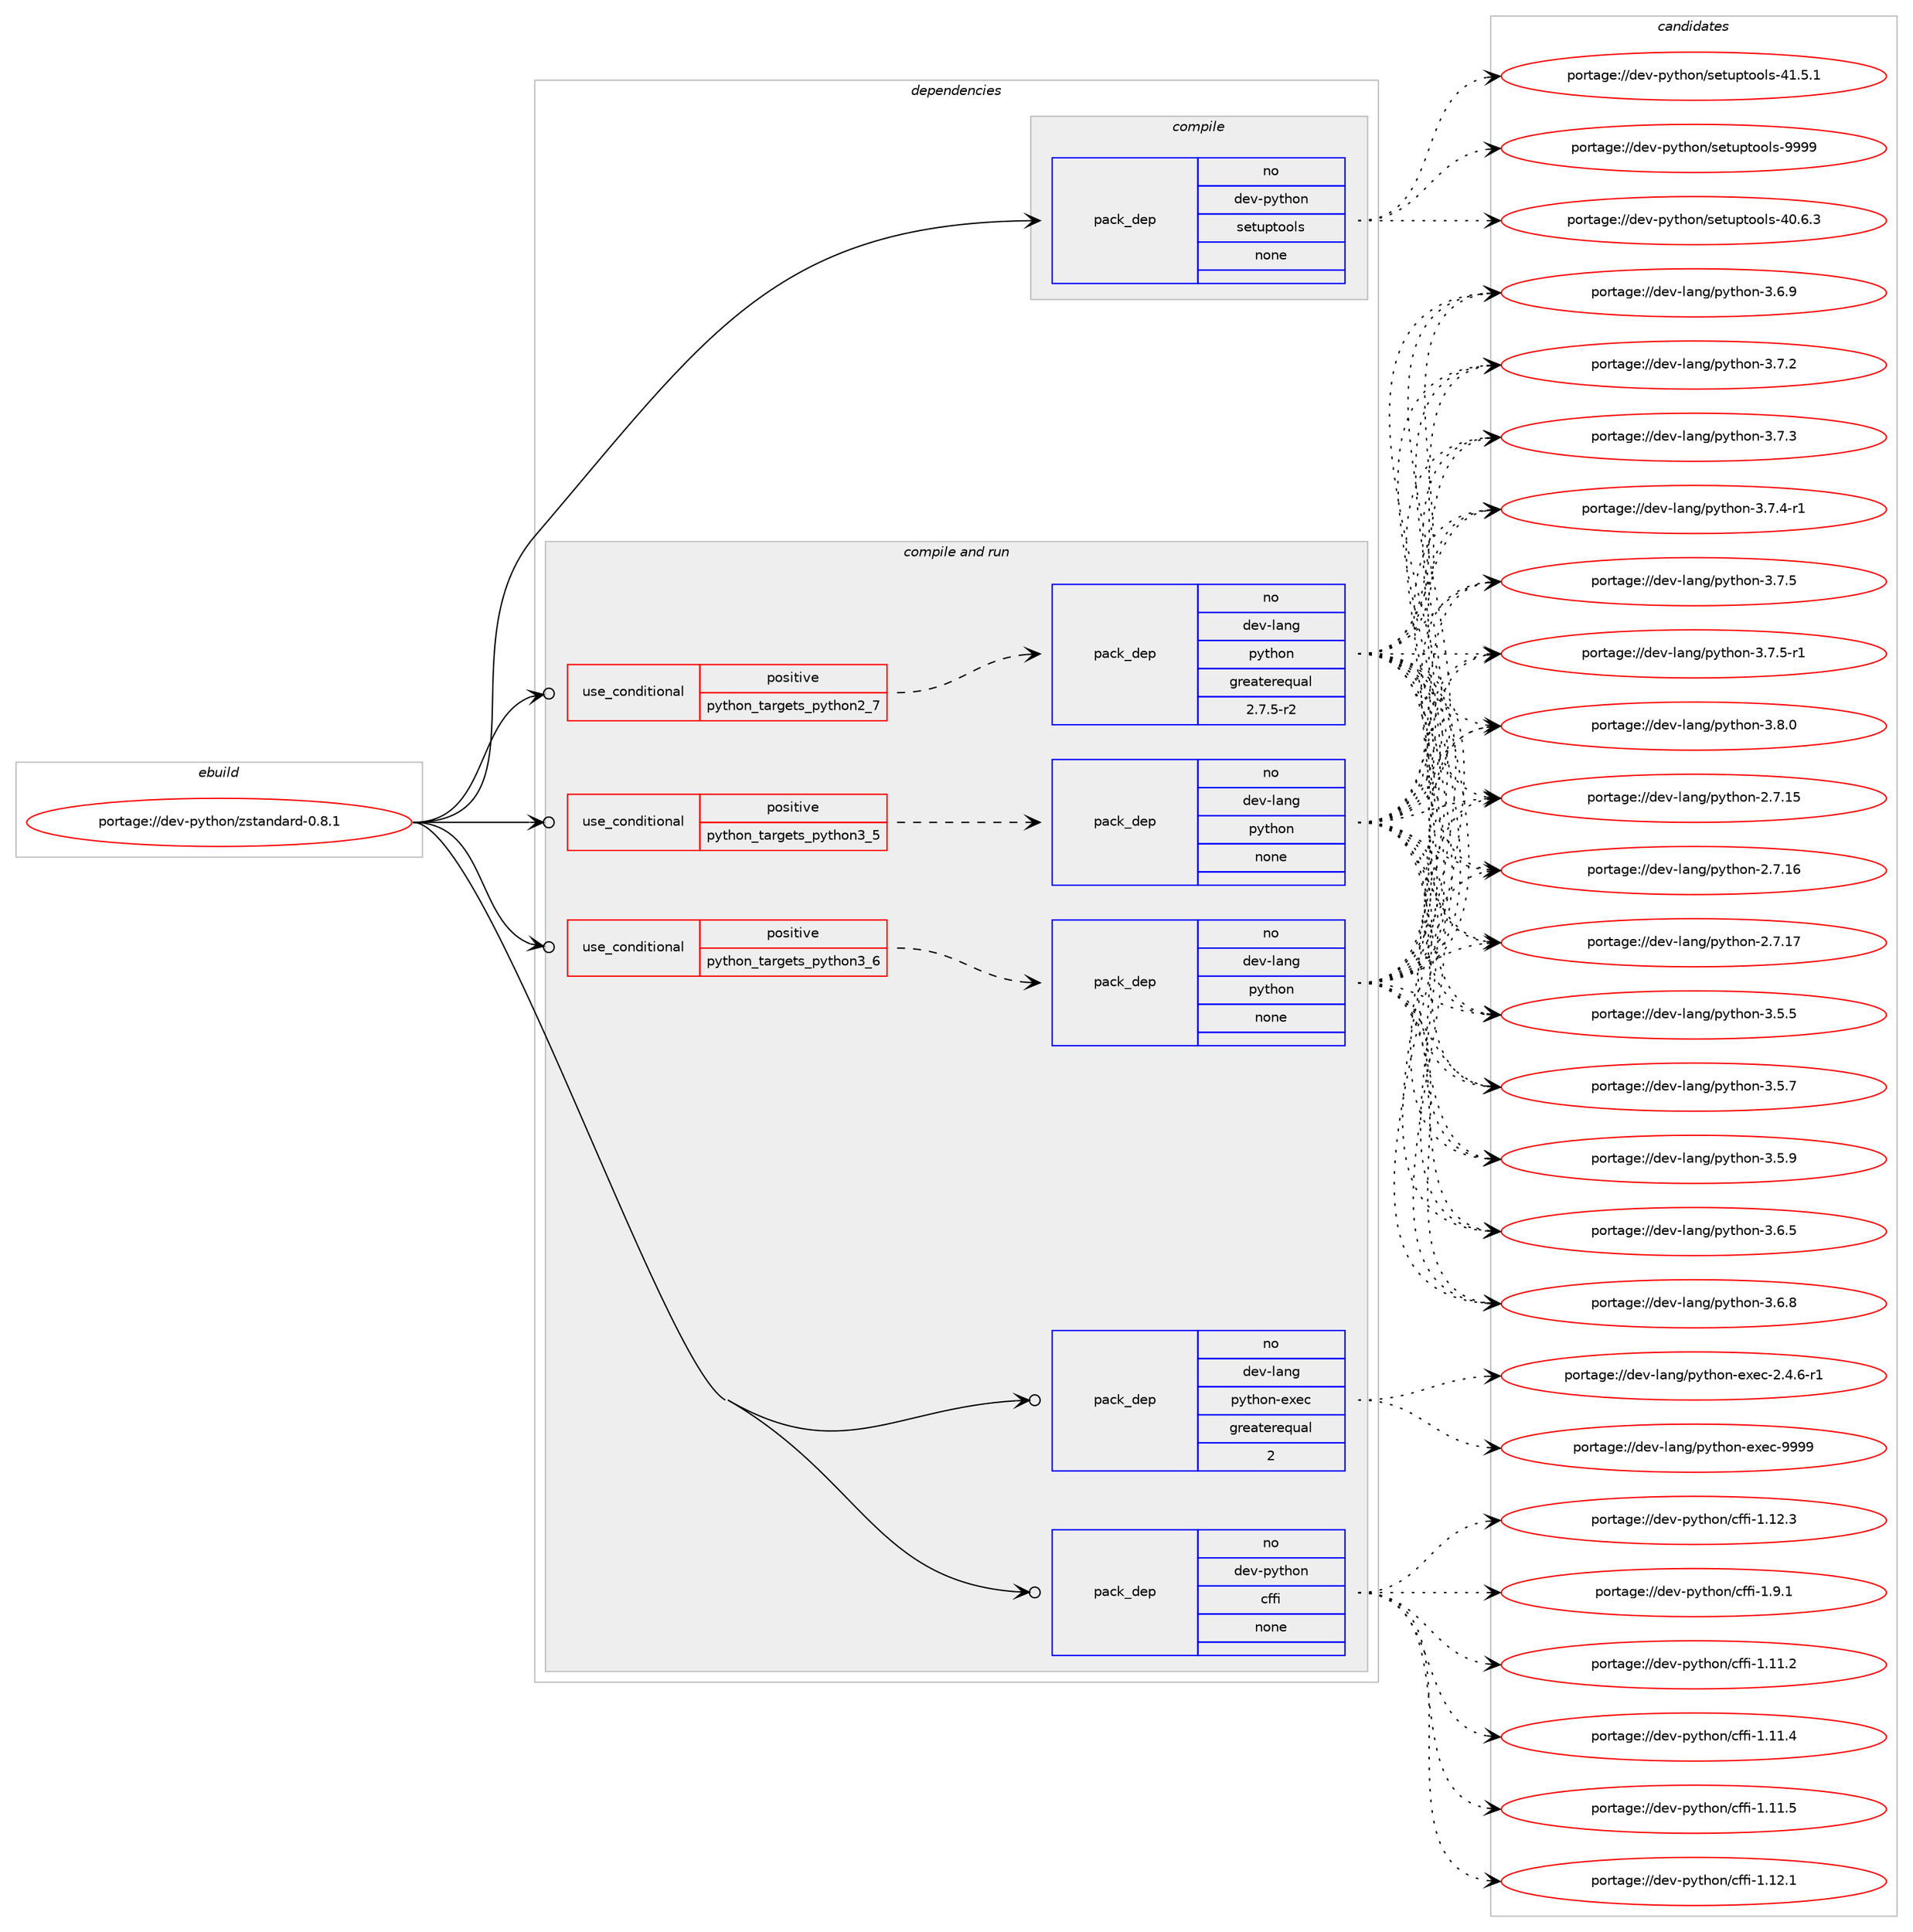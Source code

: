 digraph prolog {

# *************
# Graph options
# *************

newrank=true;
concentrate=true;
compound=true;
graph [rankdir=LR,fontname=Helvetica,fontsize=10,ranksep=1.5];#, ranksep=2.5, nodesep=0.2];
edge  [arrowhead=vee];
node  [fontname=Helvetica,fontsize=10];

# **********
# The ebuild
# **********

subgraph cluster_leftcol {
color=gray;
rank=same;
label=<<i>ebuild</i>>;
id [label="portage://dev-python/zstandard-0.8.1", color=red, width=4, href="../dev-python/zstandard-0.8.1.svg"];
}

# ****************
# The dependencies
# ****************

subgraph cluster_midcol {
color=gray;
label=<<i>dependencies</i>>;
subgraph cluster_compile {
fillcolor="#eeeeee";
style=filled;
label=<<i>compile</i>>;
subgraph pack135803 {
dependency180522 [label=<<TABLE BORDER="0" CELLBORDER="1" CELLSPACING="0" CELLPADDING="4" WIDTH="220"><TR><TD ROWSPAN="6" CELLPADDING="30">pack_dep</TD></TR><TR><TD WIDTH="110">no</TD></TR><TR><TD>dev-python</TD></TR><TR><TD>setuptools</TD></TR><TR><TD>none</TD></TR><TR><TD></TD></TR></TABLE>>, shape=none, color=blue];
}
id:e -> dependency180522:w [weight=20,style="solid",arrowhead="vee"];
}
subgraph cluster_compileandrun {
fillcolor="#eeeeee";
style=filled;
label=<<i>compile and run</i>>;
subgraph cond41308 {
dependency180523 [label=<<TABLE BORDER="0" CELLBORDER="1" CELLSPACING="0" CELLPADDING="4"><TR><TD ROWSPAN="3" CELLPADDING="10">use_conditional</TD></TR><TR><TD>positive</TD></TR><TR><TD>python_targets_python2_7</TD></TR></TABLE>>, shape=none, color=red];
subgraph pack135804 {
dependency180524 [label=<<TABLE BORDER="0" CELLBORDER="1" CELLSPACING="0" CELLPADDING="4" WIDTH="220"><TR><TD ROWSPAN="6" CELLPADDING="30">pack_dep</TD></TR><TR><TD WIDTH="110">no</TD></TR><TR><TD>dev-lang</TD></TR><TR><TD>python</TD></TR><TR><TD>greaterequal</TD></TR><TR><TD>2.7.5-r2</TD></TR></TABLE>>, shape=none, color=blue];
}
dependency180523:e -> dependency180524:w [weight=20,style="dashed",arrowhead="vee"];
}
id:e -> dependency180523:w [weight=20,style="solid",arrowhead="odotvee"];
subgraph cond41309 {
dependency180525 [label=<<TABLE BORDER="0" CELLBORDER="1" CELLSPACING="0" CELLPADDING="4"><TR><TD ROWSPAN="3" CELLPADDING="10">use_conditional</TD></TR><TR><TD>positive</TD></TR><TR><TD>python_targets_python3_5</TD></TR></TABLE>>, shape=none, color=red];
subgraph pack135805 {
dependency180526 [label=<<TABLE BORDER="0" CELLBORDER="1" CELLSPACING="0" CELLPADDING="4" WIDTH="220"><TR><TD ROWSPAN="6" CELLPADDING="30">pack_dep</TD></TR><TR><TD WIDTH="110">no</TD></TR><TR><TD>dev-lang</TD></TR><TR><TD>python</TD></TR><TR><TD>none</TD></TR><TR><TD></TD></TR></TABLE>>, shape=none, color=blue];
}
dependency180525:e -> dependency180526:w [weight=20,style="dashed",arrowhead="vee"];
}
id:e -> dependency180525:w [weight=20,style="solid",arrowhead="odotvee"];
subgraph cond41310 {
dependency180527 [label=<<TABLE BORDER="0" CELLBORDER="1" CELLSPACING="0" CELLPADDING="4"><TR><TD ROWSPAN="3" CELLPADDING="10">use_conditional</TD></TR><TR><TD>positive</TD></TR><TR><TD>python_targets_python3_6</TD></TR></TABLE>>, shape=none, color=red];
subgraph pack135806 {
dependency180528 [label=<<TABLE BORDER="0" CELLBORDER="1" CELLSPACING="0" CELLPADDING="4" WIDTH="220"><TR><TD ROWSPAN="6" CELLPADDING="30">pack_dep</TD></TR><TR><TD WIDTH="110">no</TD></TR><TR><TD>dev-lang</TD></TR><TR><TD>python</TD></TR><TR><TD>none</TD></TR><TR><TD></TD></TR></TABLE>>, shape=none, color=blue];
}
dependency180527:e -> dependency180528:w [weight=20,style="dashed",arrowhead="vee"];
}
id:e -> dependency180527:w [weight=20,style="solid",arrowhead="odotvee"];
subgraph pack135807 {
dependency180529 [label=<<TABLE BORDER="0" CELLBORDER="1" CELLSPACING="0" CELLPADDING="4" WIDTH="220"><TR><TD ROWSPAN="6" CELLPADDING="30">pack_dep</TD></TR><TR><TD WIDTH="110">no</TD></TR><TR><TD>dev-lang</TD></TR><TR><TD>python-exec</TD></TR><TR><TD>greaterequal</TD></TR><TR><TD>2</TD></TR></TABLE>>, shape=none, color=blue];
}
id:e -> dependency180529:w [weight=20,style="solid",arrowhead="odotvee"];
subgraph pack135808 {
dependency180530 [label=<<TABLE BORDER="0" CELLBORDER="1" CELLSPACING="0" CELLPADDING="4" WIDTH="220"><TR><TD ROWSPAN="6" CELLPADDING="30">pack_dep</TD></TR><TR><TD WIDTH="110">no</TD></TR><TR><TD>dev-python</TD></TR><TR><TD>cffi</TD></TR><TR><TD>none</TD></TR><TR><TD></TD></TR></TABLE>>, shape=none, color=blue];
}
id:e -> dependency180530:w [weight=20,style="solid",arrowhead="odotvee"];
}
subgraph cluster_run {
fillcolor="#eeeeee";
style=filled;
label=<<i>run</i>>;
}
}

# **************
# The candidates
# **************

subgraph cluster_choices {
rank=same;
color=gray;
label=<<i>candidates</i>>;

subgraph choice135803 {
color=black;
nodesep=1;
choiceportage100101118451121211161041111104711510111611711211611111110811545524846544651 [label="portage://dev-python/setuptools-40.6.3", color=red, width=4,href="../dev-python/setuptools-40.6.3.svg"];
choiceportage100101118451121211161041111104711510111611711211611111110811545524946534649 [label="portage://dev-python/setuptools-41.5.1", color=red, width=4,href="../dev-python/setuptools-41.5.1.svg"];
choiceportage10010111845112121116104111110471151011161171121161111111081154557575757 [label="portage://dev-python/setuptools-9999", color=red, width=4,href="../dev-python/setuptools-9999.svg"];
dependency180522:e -> choiceportage100101118451121211161041111104711510111611711211611111110811545524846544651:w [style=dotted,weight="100"];
dependency180522:e -> choiceportage100101118451121211161041111104711510111611711211611111110811545524946534649:w [style=dotted,weight="100"];
dependency180522:e -> choiceportage10010111845112121116104111110471151011161171121161111111081154557575757:w [style=dotted,weight="100"];
}
subgraph choice135804 {
color=black;
nodesep=1;
choiceportage10010111845108971101034711212111610411111045504655464953 [label="portage://dev-lang/python-2.7.15", color=red, width=4,href="../dev-lang/python-2.7.15.svg"];
choiceportage10010111845108971101034711212111610411111045504655464954 [label="portage://dev-lang/python-2.7.16", color=red, width=4,href="../dev-lang/python-2.7.16.svg"];
choiceportage10010111845108971101034711212111610411111045504655464955 [label="portage://dev-lang/python-2.7.17", color=red, width=4,href="../dev-lang/python-2.7.17.svg"];
choiceportage100101118451089711010347112121116104111110455146534653 [label="portage://dev-lang/python-3.5.5", color=red, width=4,href="../dev-lang/python-3.5.5.svg"];
choiceportage100101118451089711010347112121116104111110455146534655 [label="portage://dev-lang/python-3.5.7", color=red, width=4,href="../dev-lang/python-3.5.7.svg"];
choiceportage100101118451089711010347112121116104111110455146534657 [label="portage://dev-lang/python-3.5.9", color=red, width=4,href="../dev-lang/python-3.5.9.svg"];
choiceportage100101118451089711010347112121116104111110455146544653 [label="portage://dev-lang/python-3.6.5", color=red, width=4,href="../dev-lang/python-3.6.5.svg"];
choiceportage100101118451089711010347112121116104111110455146544656 [label="portage://dev-lang/python-3.6.8", color=red, width=4,href="../dev-lang/python-3.6.8.svg"];
choiceportage100101118451089711010347112121116104111110455146544657 [label="portage://dev-lang/python-3.6.9", color=red, width=4,href="../dev-lang/python-3.6.9.svg"];
choiceportage100101118451089711010347112121116104111110455146554650 [label="portage://dev-lang/python-3.7.2", color=red, width=4,href="../dev-lang/python-3.7.2.svg"];
choiceportage100101118451089711010347112121116104111110455146554651 [label="portage://dev-lang/python-3.7.3", color=red, width=4,href="../dev-lang/python-3.7.3.svg"];
choiceportage1001011184510897110103471121211161041111104551465546524511449 [label="portage://dev-lang/python-3.7.4-r1", color=red, width=4,href="../dev-lang/python-3.7.4-r1.svg"];
choiceportage100101118451089711010347112121116104111110455146554653 [label="portage://dev-lang/python-3.7.5", color=red, width=4,href="../dev-lang/python-3.7.5.svg"];
choiceportage1001011184510897110103471121211161041111104551465546534511449 [label="portage://dev-lang/python-3.7.5-r1", color=red, width=4,href="../dev-lang/python-3.7.5-r1.svg"];
choiceportage100101118451089711010347112121116104111110455146564648 [label="portage://dev-lang/python-3.8.0", color=red, width=4,href="../dev-lang/python-3.8.0.svg"];
dependency180524:e -> choiceportage10010111845108971101034711212111610411111045504655464953:w [style=dotted,weight="100"];
dependency180524:e -> choiceportage10010111845108971101034711212111610411111045504655464954:w [style=dotted,weight="100"];
dependency180524:e -> choiceportage10010111845108971101034711212111610411111045504655464955:w [style=dotted,weight="100"];
dependency180524:e -> choiceportage100101118451089711010347112121116104111110455146534653:w [style=dotted,weight="100"];
dependency180524:e -> choiceportage100101118451089711010347112121116104111110455146534655:w [style=dotted,weight="100"];
dependency180524:e -> choiceportage100101118451089711010347112121116104111110455146534657:w [style=dotted,weight="100"];
dependency180524:e -> choiceportage100101118451089711010347112121116104111110455146544653:w [style=dotted,weight="100"];
dependency180524:e -> choiceportage100101118451089711010347112121116104111110455146544656:w [style=dotted,weight="100"];
dependency180524:e -> choiceportage100101118451089711010347112121116104111110455146544657:w [style=dotted,weight="100"];
dependency180524:e -> choiceportage100101118451089711010347112121116104111110455146554650:w [style=dotted,weight="100"];
dependency180524:e -> choiceportage100101118451089711010347112121116104111110455146554651:w [style=dotted,weight="100"];
dependency180524:e -> choiceportage1001011184510897110103471121211161041111104551465546524511449:w [style=dotted,weight="100"];
dependency180524:e -> choiceportage100101118451089711010347112121116104111110455146554653:w [style=dotted,weight="100"];
dependency180524:e -> choiceportage1001011184510897110103471121211161041111104551465546534511449:w [style=dotted,weight="100"];
dependency180524:e -> choiceportage100101118451089711010347112121116104111110455146564648:w [style=dotted,weight="100"];
}
subgraph choice135805 {
color=black;
nodesep=1;
choiceportage10010111845108971101034711212111610411111045504655464953 [label="portage://dev-lang/python-2.7.15", color=red, width=4,href="../dev-lang/python-2.7.15.svg"];
choiceportage10010111845108971101034711212111610411111045504655464954 [label="portage://dev-lang/python-2.7.16", color=red, width=4,href="../dev-lang/python-2.7.16.svg"];
choiceportage10010111845108971101034711212111610411111045504655464955 [label="portage://dev-lang/python-2.7.17", color=red, width=4,href="../dev-lang/python-2.7.17.svg"];
choiceportage100101118451089711010347112121116104111110455146534653 [label="portage://dev-lang/python-3.5.5", color=red, width=4,href="../dev-lang/python-3.5.5.svg"];
choiceportage100101118451089711010347112121116104111110455146534655 [label="portage://dev-lang/python-3.5.7", color=red, width=4,href="../dev-lang/python-3.5.7.svg"];
choiceportage100101118451089711010347112121116104111110455146534657 [label="portage://dev-lang/python-3.5.9", color=red, width=4,href="../dev-lang/python-3.5.9.svg"];
choiceportage100101118451089711010347112121116104111110455146544653 [label="portage://dev-lang/python-3.6.5", color=red, width=4,href="../dev-lang/python-3.6.5.svg"];
choiceportage100101118451089711010347112121116104111110455146544656 [label="portage://dev-lang/python-3.6.8", color=red, width=4,href="../dev-lang/python-3.6.8.svg"];
choiceportage100101118451089711010347112121116104111110455146544657 [label="portage://dev-lang/python-3.6.9", color=red, width=4,href="../dev-lang/python-3.6.9.svg"];
choiceportage100101118451089711010347112121116104111110455146554650 [label="portage://dev-lang/python-3.7.2", color=red, width=4,href="../dev-lang/python-3.7.2.svg"];
choiceportage100101118451089711010347112121116104111110455146554651 [label="portage://dev-lang/python-3.7.3", color=red, width=4,href="../dev-lang/python-3.7.3.svg"];
choiceportage1001011184510897110103471121211161041111104551465546524511449 [label="portage://dev-lang/python-3.7.4-r1", color=red, width=4,href="../dev-lang/python-3.7.4-r1.svg"];
choiceportage100101118451089711010347112121116104111110455146554653 [label="portage://dev-lang/python-3.7.5", color=red, width=4,href="../dev-lang/python-3.7.5.svg"];
choiceportage1001011184510897110103471121211161041111104551465546534511449 [label="portage://dev-lang/python-3.7.5-r1", color=red, width=4,href="../dev-lang/python-3.7.5-r1.svg"];
choiceportage100101118451089711010347112121116104111110455146564648 [label="portage://dev-lang/python-3.8.0", color=red, width=4,href="../dev-lang/python-3.8.0.svg"];
dependency180526:e -> choiceportage10010111845108971101034711212111610411111045504655464953:w [style=dotted,weight="100"];
dependency180526:e -> choiceportage10010111845108971101034711212111610411111045504655464954:w [style=dotted,weight="100"];
dependency180526:e -> choiceportage10010111845108971101034711212111610411111045504655464955:w [style=dotted,weight="100"];
dependency180526:e -> choiceportage100101118451089711010347112121116104111110455146534653:w [style=dotted,weight="100"];
dependency180526:e -> choiceportage100101118451089711010347112121116104111110455146534655:w [style=dotted,weight="100"];
dependency180526:e -> choiceportage100101118451089711010347112121116104111110455146534657:w [style=dotted,weight="100"];
dependency180526:e -> choiceportage100101118451089711010347112121116104111110455146544653:w [style=dotted,weight="100"];
dependency180526:e -> choiceportage100101118451089711010347112121116104111110455146544656:w [style=dotted,weight="100"];
dependency180526:e -> choiceportage100101118451089711010347112121116104111110455146544657:w [style=dotted,weight="100"];
dependency180526:e -> choiceportage100101118451089711010347112121116104111110455146554650:w [style=dotted,weight="100"];
dependency180526:e -> choiceportage100101118451089711010347112121116104111110455146554651:w [style=dotted,weight="100"];
dependency180526:e -> choiceportage1001011184510897110103471121211161041111104551465546524511449:w [style=dotted,weight="100"];
dependency180526:e -> choiceportage100101118451089711010347112121116104111110455146554653:w [style=dotted,weight="100"];
dependency180526:e -> choiceportage1001011184510897110103471121211161041111104551465546534511449:w [style=dotted,weight="100"];
dependency180526:e -> choiceportage100101118451089711010347112121116104111110455146564648:w [style=dotted,weight="100"];
}
subgraph choice135806 {
color=black;
nodesep=1;
choiceportage10010111845108971101034711212111610411111045504655464953 [label="portage://dev-lang/python-2.7.15", color=red, width=4,href="../dev-lang/python-2.7.15.svg"];
choiceportage10010111845108971101034711212111610411111045504655464954 [label="portage://dev-lang/python-2.7.16", color=red, width=4,href="../dev-lang/python-2.7.16.svg"];
choiceportage10010111845108971101034711212111610411111045504655464955 [label="portage://dev-lang/python-2.7.17", color=red, width=4,href="../dev-lang/python-2.7.17.svg"];
choiceportage100101118451089711010347112121116104111110455146534653 [label="portage://dev-lang/python-3.5.5", color=red, width=4,href="../dev-lang/python-3.5.5.svg"];
choiceportage100101118451089711010347112121116104111110455146534655 [label="portage://dev-lang/python-3.5.7", color=red, width=4,href="../dev-lang/python-3.5.7.svg"];
choiceportage100101118451089711010347112121116104111110455146534657 [label="portage://dev-lang/python-3.5.9", color=red, width=4,href="../dev-lang/python-3.5.9.svg"];
choiceportage100101118451089711010347112121116104111110455146544653 [label="portage://dev-lang/python-3.6.5", color=red, width=4,href="../dev-lang/python-3.6.5.svg"];
choiceportage100101118451089711010347112121116104111110455146544656 [label="portage://dev-lang/python-3.6.8", color=red, width=4,href="../dev-lang/python-3.6.8.svg"];
choiceportage100101118451089711010347112121116104111110455146544657 [label="portage://dev-lang/python-3.6.9", color=red, width=4,href="../dev-lang/python-3.6.9.svg"];
choiceportage100101118451089711010347112121116104111110455146554650 [label="portage://dev-lang/python-3.7.2", color=red, width=4,href="../dev-lang/python-3.7.2.svg"];
choiceportage100101118451089711010347112121116104111110455146554651 [label="portage://dev-lang/python-3.7.3", color=red, width=4,href="../dev-lang/python-3.7.3.svg"];
choiceportage1001011184510897110103471121211161041111104551465546524511449 [label="portage://dev-lang/python-3.7.4-r1", color=red, width=4,href="../dev-lang/python-3.7.4-r1.svg"];
choiceportage100101118451089711010347112121116104111110455146554653 [label="portage://dev-lang/python-3.7.5", color=red, width=4,href="../dev-lang/python-3.7.5.svg"];
choiceportage1001011184510897110103471121211161041111104551465546534511449 [label="portage://dev-lang/python-3.7.5-r1", color=red, width=4,href="../dev-lang/python-3.7.5-r1.svg"];
choiceportage100101118451089711010347112121116104111110455146564648 [label="portage://dev-lang/python-3.8.0", color=red, width=4,href="../dev-lang/python-3.8.0.svg"];
dependency180528:e -> choiceportage10010111845108971101034711212111610411111045504655464953:w [style=dotted,weight="100"];
dependency180528:e -> choiceportage10010111845108971101034711212111610411111045504655464954:w [style=dotted,weight="100"];
dependency180528:e -> choiceportage10010111845108971101034711212111610411111045504655464955:w [style=dotted,weight="100"];
dependency180528:e -> choiceportage100101118451089711010347112121116104111110455146534653:w [style=dotted,weight="100"];
dependency180528:e -> choiceportage100101118451089711010347112121116104111110455146534655:w [style=dotted,weight="100"];
dependency180528:e -> choiceportage100101118451089711010347112121116104111110455146534657:w [style=dotted,weight="100"];
dependency180528:e -> choiceportage100101118451089711010347112121116104111110455146544653:w [style=dotted,weight="100"];
dependency180528:e -> choiceportage100101118451089711010347112121116104111110455146544656:w [style=dotted,weight="100"];
dependency180528:e -> choiceportage100101118451089711010347112121116104111110455146544657:w [style=dotted,weight="100"];
dependency180528:e -> choiceportage100101118451089711010347112121116104111110455146554650:w [style=dotted,weight="100"];
dependency180528:e -> choiceportage100101118451089711010347112121116104111110455146554651:w [style=dotted,weight="100"];
dependency180528:e -> choiceportage1001011184510897110103471121211161041111104551465546524511449:w [style=dotted,weight="100"];
dependency180528:e -> choiceportage100101118451089711010347112121116104111110455146554653:w [style=dotted,weight="100"];
dependency180528:e -> choiceportage1001011184510897110103471121211161041111104551465546534511449:w [style=dotted,weight="100"];
dependency180528:e -> choiceportage100101118451089711010347112121116104111110455146564648:w [style=dotted,weight="100"];
}
subgraph choice135807 {
color=black;
nodesep=1;
choiceportage10010111845108971101034711212111610411111045101120101994550465246544511449 [label="portage://dev-lang/python-exec-2.4.6-r1", color=red, width=4,href="../dev-lang/python-exec-2.4.6-r1.svg"];
choiceportage10010111845108971101034711212111610411111045101120101994557575757 [label="portage://dev-lang/python-exec-9999", color=red, width=4,href="../dev-lang/python-exec-9999.svg"];
dependency180529:e -> choiceportage10010111845108971101034711212111610411111045101120101994550465246544511449:w [style=dotted,weight="100"];
dependency180529:e -> choiceportage10010111845108971101034711212111610411111045101120101994557575757:w [style=dotted,weight="100"];
}
subgraph choice135808 {
color=black;
nodesep=1;
choiceportage10010111845112121116104111110479910210210545494649494650 [label="portage://dev-python/cffi-1.11.2", color=red, width=4,href="../dev-python/cffi-1.11.2.svg"];
choiceportage10010111845112121116104111110479910210210545494649494652 [label="portage://dev-python/cffi-1.11.4", color=red, width=4,href="../dev-python/cffi-1.11.4.svg"];
choiceportage10010111845112121116104111110479910210210545494649494653 [label="portage://dev-python/cffi-1.11.5", color=red, width=4,href="../dev-python/cffi-1.11.5.svg"];
choiceportage10010111845112121116104111110479910210210545494649504649 [label="portage://dev-python/cffi-1.12.1", color=red, width=4,href="../dev-python/cffi-1.12.1.svg"];
choiceportage10010111845112121116104111110479910210210545494649504651 [label="portage://dev-python/cffi-1.12.3", color=red, width=4,href="../dev-python/cffi-1.12.3.svg"];
choiceportage100101118451121211161041111104799102102105454946574649 [label="portage://dev-python/cffi-1.9.1", color=red, width=4,href="../dev-python/cffi-1.9.1.svg"];
dependency180530:e -> choiceportage10010111845112121116104111110479910210210545494649494650:w [style=dotted,weight="100"];
dependency180530:e -> choiceportage10010111845112121116104111110479910210210545494649494652:w [style=dotted,weight="100"];
dependency180530:e -> choiceportage10010111845112121116104111110479910210210545494649494653:w [style=dotted,weight="100"];
dependency180530:e -> choiceportage10010111845112121116104111110479910210210545494649504649:w [style=dotted,weight="100"];
dependency180530:e -> choiceportage10010111845112121116104111110479910210210545494649504651:w [style=dotted,weight="100"];
dependency180530:e -> choiceportage100101118451121211161041111104799102102105454946574649:w [style=dotted,weight="100"];
}
}

}
